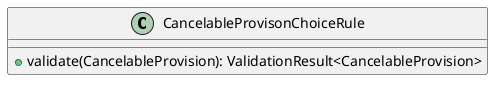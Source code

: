 @startuml

    class CancelableProvisonChoiceRule [[CancelableProvisonChoiceRule.html]] {
        +validate(CancelableProvision): ValidationResult<CancelableProvision>
    }

@enduml
